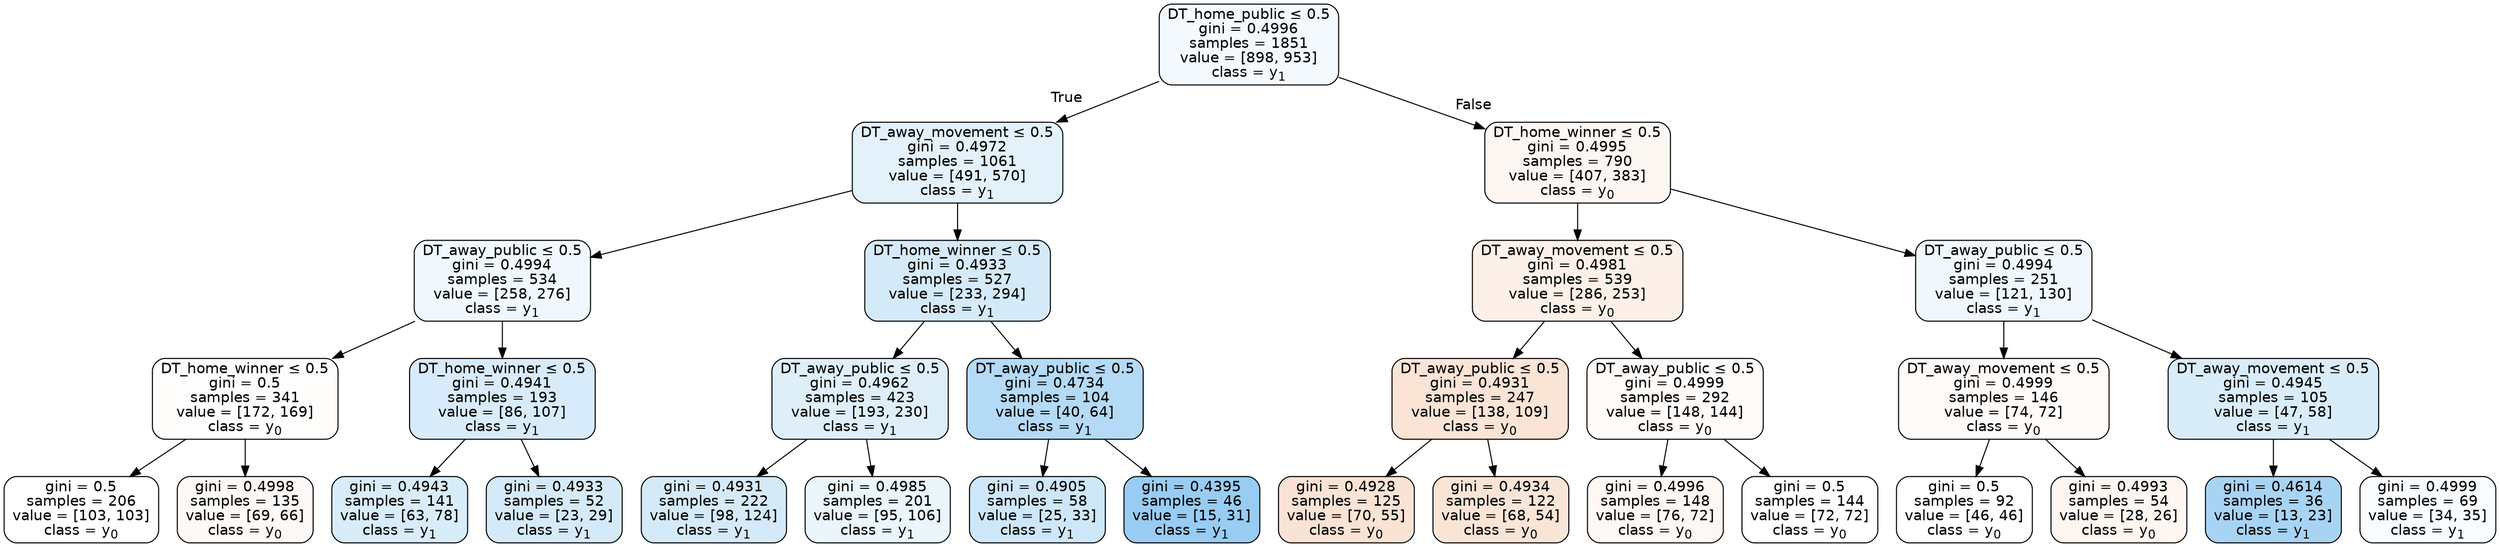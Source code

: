 digraph Tree {
node [shape=box, style="filled, rounded", color="black", fontname=helvetica] ;
edge [fontname=helvetica] ;
0 [label=<DT_home_public &le; 0.5<br/>gini = 0.4996<br/>samples = 1851<br/>value = [898, 953]<br/>class = y<SUB>1</SUB>>, fillcolor="#399de50f"] ;
1 [label=<DT_away_movement &le; 0.5<br/>gini = 0.4972<br/>samples = 1061<br/>value = [491, 570]<br/>class = y<SUB>1</SUB>>, fillcolor="#399de523"] ;
0 -> 1 [labeldistance=2.5, labelangle=45, headlabel="True"] ;
2 [label=<DT_away_public &le; 0.5<br/>gini = 0.4994<br/>samples = 534<br/>value = [258, 276]<br/>class = y<SUB>1</SUB>>, fillcolor="#399de511"] ;
1 -> 2 ;
3 [label=<DT_home_winner &le; 0.5<br/>gini = 0.5<br/>samples = 341<br/>value = [172, 169]<br/>class = y<SUB>0</SUB>>, fillcolor="#e5813904"] ;
2 -> 3 ;
4 [label=<gini = 0.5<br/>samples = 206<br/>value = [103, 103]<br/>class = y<SUB>0</SUB>>, fillcolor="#e5813900"] ;
3 -> 4 ;
5 [label=<gini = 0.4998<br/>samples = 135<br/>value = [69, 66]<br/>class = y<SUB>0</SUB>>, fillcolor="#e581390b"] ;
3 -> 5 ;
6 [label=<DT_home_winner &le; 0.5<br/>gini = 0.4941<br/>samples = 193<br/>value = [86, 107]<br/>class = y<SUB>1</SUB>>, fillcolor="#399de532"] ;
2 -> 6 ;
7 [label=<gini = 0.4943<br/>samples = 141<br/>value = [63, 78]<br/>class = y<SUB>1</SUB>>, fillcolor="#399de531"] ;
6 -> 7 ;
8 [label=<gini = 0.4933<br/>samples = 52<br/>value = [23, 29]<br/>class = y<SUB>1</SUB>>, fillcolor="#399de535"] ;
6 -> 8 ;
9 [label=<DT_home_winner &le; 0.5<br/>gini = 0.4933<br/>samples = 527<br/>value = [233, 294]<br/>class = y<SUB>1</SUB>>, fillcolor="#399de535"] ;
1 -> 9 ;
10 [label=<DT_away_public &le; 0.5<br/>gini = 0.4962<br/>samples = 423<br/>value = [193, 230]<br/>class = y<SUB>1</SUB>>, fillcolor="#399de529"] ;
9 -> 10 ;
11 [label=<gini = 0.4931<br/>samples = 222<br/>value = [98, 124]<br/>class = y<SUB>1</SUB>>, fillcolor="#399de535"] ;
10 -> 11 ;
12 [label=<gini = 0.4985<br/>samples = 201<br/>value = [95, 106]<br/>class = y<SUB>1</SUB>>, fillcolor="#399de51a"] ;
10 -> 12 ;
13 [label=<DT_away_public &le; 0.5<br/>gini = 0.4734<br/>samples = 104<br/>value = [40, 64]<br/>class = y<SUB>1</SUB>>, fillcolor="#399de560"] ;
9 -> 13 ;
14 [label=<gini = 0.4905<br/>samples = 58<br/>value = [25, 33]<br/>class = y<SUB>1</SUB>>, fillcolor="#399de53e"] ;
13 -> 14 ;
15 [label=<gini = 0.4395<br/>samples = 46<br/>value = [15, 31]<br/>class = y<SUB>1</SUB>>, fillcolor="#399de584"] ;
13 -> 15 ;
16 [label=<DT_home_winner &le; 0.5<br/>gini = 0.4995<br/>samples = 790<br/>value = [407, 383]<br/>class = y<SUB>0</SUB>>, fillcolor="#e581390f"] ;
0 -> 16 [labeldistance=2.5, labelangle=-45, headlabel="False"] ;
17 [label=<DT_away_movement &le; 0.5<br/>gini = 0.4981<br/>samples = 539<br/>value = [286, 253]<br/>class = y<SUB>0</SUB>>, fillcolor="#e581391d"] ;
16 -> 17 ;
18 [label=<DT_away_public &le; 0.5<br/>gini = 0.4931<br/>samples = 247<br/>value = [138, 109]<br/>class = y<SUB>0</SUB>>, fillcolor="#e5813936"] ;
17 -> 18 ;
19 [label=<gini = 0.4928<br/>samples = 125<br/>value = [70, 55]<br/>class = y<SUB>0</SUB>>, fillcolor="#e5813937"] ;
18 -> 19 ;
20 [label=<gini = 0.4934<br/>samples = 122<br/>value = [68, 54]<br/>class = y<SUB>0</SUB>>, fillcolor="#e5813934"] ;
18 -> 20 ;
21 [label=<DT_away_public &le; 0.5<br/>gini = 0.4999<br/>samples = 292<br/>value = [148, 144]<br/>class = y<SUB>0</SUB>>, fillcolor="#e5813907"] ;
17 -> 21 ;
22 [label=<gini = 0.4996<br/>samples = 148<br/>value = [76, 72]<br/>class = y<SUB>0</SUB>>, fillcolor="#e581390d"] ;
21 -> 22 ;
23 [label=<gini = 0.5<br/>samples = 144<br/>value = [72, 72]<br/>class = y<SUB>0</SUB>>, fillcolor="#e5813900"] ;
21 -> 23 ;
24 [label=<DT_away_public &le; 0.5<br/>gini = 0.4994<br/>samples = 251<br/>value = [121, 130]<br/>class = y<SUB>1</SUB>>, fillcolor="#399de512"] ;
16 -> 24 ;
25 [label=<DT_away_movement &le; 0.5<br/>gini = 0.4999<br/>samples = 146<br/>value = [74, 72]<br/>class = y<SUB>0</SUB>>, fillcolor="#e5813907"] ;
24 -> 25 ;
26 [label=<gini = 0.5<br/>samples = 92<br/>value = [46, 46]<br/>class = y<SUB>0</SUB>>, fillcolor="#e5813900"] ;
25 -> 26 ;
27 [label=<gini = 0.4993<br/>samples = 54<br/>value = [28, 26]<br/>class = y<SUB>0</SUB>>, fillcolor="#e5813912"] ;
25 -> 27 ;
28 [label=<DT_away_movement &le; 0.5<br/>gini = 0.4945<br/>samples = 105<br/>value = [47, 58]<br/>class = y<SUB>1</SUB>>, fillcolor="#399de530"] ;
24 -> 28 ;
29 [label=<gini = 0.4614<br/>samples = 36<br/>value = [13, 23]<br/>class = y<SUB>1</SUB>>, fillcolor="#399de56f"] ;
28 -> 29 ;
30 [label=<gini = 0.4999<br/>samples = 69<br/>value = [34, 35]<br/>class = y<SUB>1</SUB>>, fillcolor="#399de507"] ;
28 -> 30 ;
}